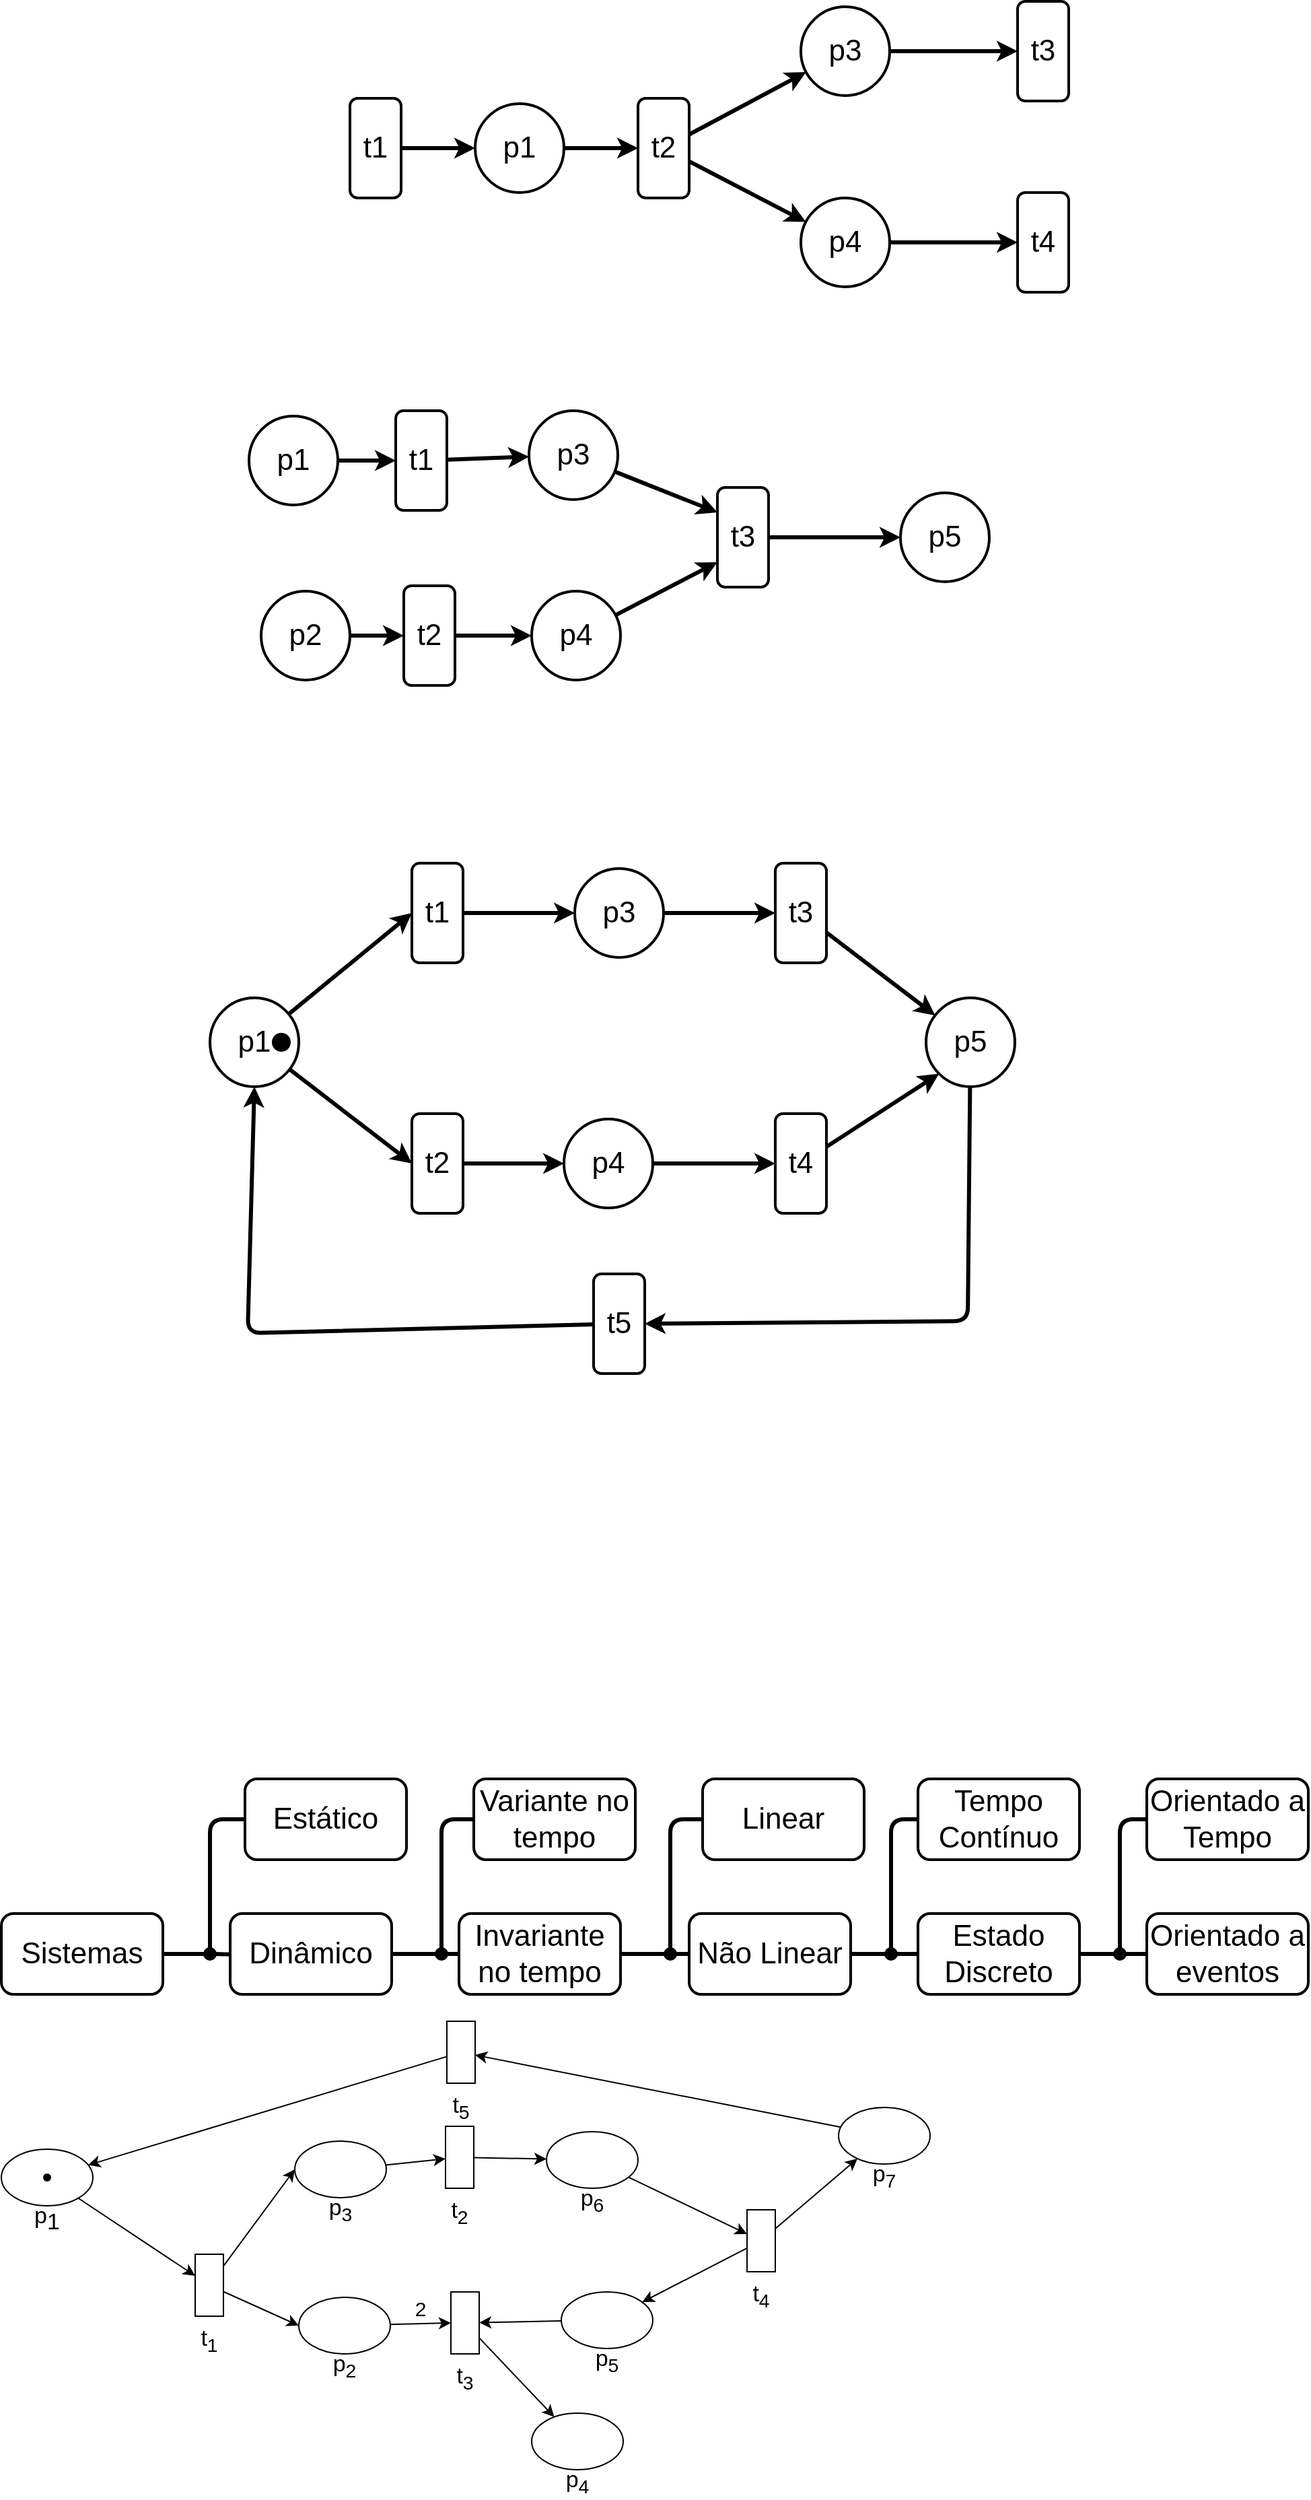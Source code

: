 <mxfile version="22.1.18" type="device" pages="2">
  <diagram name="Página-1" id="73Gl7awsLTiYfM5fw06S">
    <mxGraphModel dx="1197" dy="442" grid="0" gridSize="10" guides="1" tooltips="1" connect="1" arrows="1" fold="1" page="0" pageScale="1" pageWidth="1169" pageHeight="827" background="#ffffff" math="0" shadow="0">
      <root>
        <mxCell id="0" />
        <mxCell id="1" parent="0" />
        <mxCell id="H29PGCWUE_MyYNxUWZgb-3" style="edgeStyle=orthogonalEdgeStyle;rounded=1;orthogonalLoop=1;jettySize=auto;html=1;strokeWidth=3;" parent="1" source="H29PGCWUE_MyYNxUWZgb-1" target="H29PGCWUE_MyYNxUWZgb-2" edge="1">
          <mxGeometry relative="1" as="geometry" />
        </mxCell>
        <mxCell id="H29PGCWUE_MyYNxUWZgb-1" value="&lt;font style=&quot;font-size: 22px;&quot;&gt;p1&lt;/font&gt;" style="ellipse;whiteSpace=wrap;html=1;aspect=fixed;strokeWidth=2;rounded=1;" parent="1" vertex="1">
          <mxGeometry x="211" y="206" width="66" height="66" as="geometry" />
        </mxCell>
        <mxCell id="H29PGCWUE_MyYNxUWZgb-9" style="shape=connector;rounded=1;orthogonalLoop=1;jettySize=auto;html=1;labelBackgroundColor=default;strokeColor=default;strokeWidth=3;align=center;verticalAlign=middle;fontFamily=Helvetica;fontSize=11;fontColor=default;endArrow=classic;" parent="1" source="H29PGCWUE_MyYNxUWZgb-2" target="H29PGCWUE_MyYNxUWZgb-7" edge="1">
          <mxGeometry relative="1" as="geometry" />
        </mxCell>
        <mxCell id="H29PGCWUE_MyYNxUWZgb-10" style="edgeStyle=none;shape=connector;rounded=1;orthogonalLoop=1;jettySize=auto;html=1;labelBackgroundColor=default;strokeColor=default;strokeWidth=3;align=center;verticalAlign=middle;fontFamily=Helvetica;fontSize=11;fontColor=default;endArrow=classic;" parent="1" source="H29PGCWUE_MyYNxUWZgb-2" target="H29PGCWUE_MyYNxUWZgb-8" edge="1">
          <mxGeometry relative="1" as="geometry" />
        </mxCell>
        <mxCell id="H29PGCWUE_MyYNxUWZgb-2" value="&lt;font style=&quot;font-size: 22px;&quot;&gt;t2&lt;/font&gt;" style="rounded=1;whiteSpace=wrap;html=1;strokeWidth=2;" parent="1" vertex="1">
          <mxGeometry x="332" y="202" width="38" height="74" as="geometry" />
        </mxCell>
        <mxCell id="H29PGCWUE_MyYNxUWZgb-6" value="" style="edgeStyle=orthogonalEdgeStyle;shape=connector;rounded=1;orthogonalLoop=1;jettySize=auto;html=1;labelBackgroundColor=default;strokeColor=default;strokeWidth=3;align=center;verticalAlign=middle;fontFamily=Helvetica;fontSize=11;fontColor=default;endArrow=classic;" parent="1" source="H29PGCWUE_MyYNxUWZgb-4" target="H29PGCWUE_MyYNxUWZgb-1" edge="1">
          <mxGeometry relative="1" as="geometry" />
        </mxCell>
        <mxCell id="H29PGCWUE_MyYNxUWZgb-4" value="&lt;font style=&quot;font-size: 22px;&quot;&gt;t1&lt;/font&gt;" style="rounded=1;whiteSpace=wrap;html=1;strokeWidth=2;" parent="1" vertex="1">
          <mxGeometry x="118" y="202" width="38" height="74" as="geometry" />
        </mxCell>
        <mxCell id="H29PGCWUE_MyYNxUWZgb-13" value="" style="edgeStyle=none;shape=connector;rounded=1;orthogonalLoop=1;jettySize=auto;html=1;labelBackgroundColor=default;strokeColor=default;strokeWidth=3;align=center;verticalAlign=middle;fontFamily=Helvetica;fontSize=11;fontColor=default;endArrow=classic;" parent="1" source="H29PGCWUE_MyYNxUWZgb-7" target="H29PGCWUE_MyYNxUWZgb-11" edge="1">
          <mxGeometry relative="1" as="geometry" />
        </mxCell>
        <mxCell id="H29PGCWUE_MyYNxUWZgb-7" value="&lt;font style=&quot;font-size: 22px;&quot;&gt;p3&lt;/font&gt;" style="ellipse;whiteSpace=wrap;html=1;aspect=fixed;strokeWidth=2;rounded=1;" parent="1" vertex="1">
          <mxGeometry x="453" y="134" width="66" height="66" as="geometry" />
        </mxCell>
        <mxCell id="H29PGCWUE_MyYNxUWZgb-15" value="" style="edgeStyle=none;shape=connector;rounded=1;orthogonalLoop=1;jettySize=auto;html=1;labelBackgroundColor=default;strokeColor=default;strokeWidth=3;align=center;verticalAlign=middle;fontFamily=Helvetica;fontSize=11;fontColor=default;endArrow=classic;" parent="1" source="H29PGCWUE_MyYNxUWZgb-8" target="H29PGCWUE_MyYNxUWZgb-14" edge="1">
          <mxGeometry relative="1" as="geometry" />
        </mxCell>
        <mxCell id="H29PGCWUE_MyYNxUWZgb-8" value="&lt;font style=&quot;font-size: 22px;&quot;&gt;p4&lt;/font&gt;" style="ellipse;whiteSpace=wrap;html=1;aspect=fixed;strokeWidth=2;rounded=1;" parent="1" vertex="1">
          <mxGeometry x="453" y="276" width="66" height="66" as="geometry" />
        </mxCell>
        <mxCell id="H29PGCWUE_MyYNxUWZgb-11" value="&lt;font style=&quot;font-size: 22px;&quot;&gt;t3&lt;/font&gt;" style="rounded=1;whiteSpace=wrap;html=1;strokeWidth=2;" parent="1" vertex="1">
          <mxGeometry x="614" y="130" width="38" height="74" as="geometry" />
        </mxCell>
        <mxCell id="H29PGCWUE_MyYNxUWZgb-14" value="&lt;font style=&quot;font-size: 22px;&quot;&gt;t4&lt;/font&gt;" style="rounded=1;whiteSpace=wrap;html=1;strokeWidth=2;" parent="1" vertex="1">
          <mxGeometry x="614" y="272" width="38" height="74" as="geometry" />
        </mxCell>
        <mxCell id="H29PGCWUE_MyYNxUWZgb-26" value="" style="edgeStyle=none;shape=connector;rounded=1;orthogonalLoop=1;jettySize=auto;html=1;labelBackgroundColor=default;strokeColor=default;strokeWidth=3;align=center;verticalAlign=middle;fontFamily=Helvetica;fontSize=11;fontColor=default;endArrow=classic;" parent="1" source="H29PGCWUE_MyYNxUWZgb-17" target="H29PGCWUE_MyYNxUWZgb-18" edge="1">
          <mxGeometry relative="1" as="geometry" />
        </mxCell>
        <mxCell id="H29PGCWUE_MyYNxUWZgb-17" value="&lt;font style=&quot;font-size: 22px;&quot;&gt;p1&lt;/font&gt;" style="ellipse;whiteSpace=wrap;html=1;aspect=fixed;strokeWidth=2;rounded=1;" parent="1" vertex="1">
          <mxGeometry x="43" y="438" width="66" height="66" as="geometry" />
        </mxCell>
        <mxCell id="H29PGCWUE_MyYNxUWZgb-27" value="" style="edgeStyle=none;shape=connector;rounded=1;orthogonalLoop=1;jettySize=auto;html=1;labelBackgroundColor=default;strokeColor=default;strokeWidth=3;align=center;verticalAlign=middle;fontFamily=Helvetica;fontSize=11;fontColor=default;endArrow=classic;" parent="1" source="H29PGCWUE_MyYNxUWZgb-18" target="H29PGCWUE_MyYNxUWZgb-22" edge="1">
          <mxGeometry relative="1" as="geometry" />
        </mxCell>
        <mxCell id="H29PGCWUE_MyYNxUWZgb-18" value="&lt;font style=&quot;font-size: 22px;&quot;&gt;t1&lt;/font&gt;" style="rounded=1;whiteSpace=wrap;html=1;strokeWidth=2;" parent="1" vertex="1">
          <mxGeometry x="152" y="434" width="38" height="74" as="geometry" />
        </mxCell>
        <mxCell id="H29PGCWUE_MyYNxUWZgb-31" value="" style="edgeStyle=none;shape=connector;rounded=1;orthogonalLoop=1;jettySize=auto;html=1;labelBackgroundColor=default;strokeColor=default;strokeWidth=3;align=center;verticalAlign=middle;fontFamily=Helvetica;fontSize=11;fontColor=default;endArrow=classic;" parent="1" source="H29PGCWUE_MyYNxUWZgb-19" target="H29PGCWUE_MyYNxUWZgb-20" edge="1">
          <mxGeometry relative="1" as="geometry" />
        </mxCell>
        <mxCell id="H29PGCWUE_MyYNxUWZgb-19" value="&lt;font style=&quot;font-size: 22px;&quot;&gt;p2&lt;/font&gt;" style="ellipse;whiteSpace=wrap;html=1;aspect=fixed;strokeWidth=2;rounded=1;" parent="1" vertex="1">
          <mxGeometry x="52" y="568" width="66" height="66" as="geometry" />
        </mxCell>
        <mxCell id="H29PGCWUE_MyYNxUWZgb-32" value="" style="edgeStyle=none;shape=connector;rounded=1;orthogonalLoop=1;jettySize=auto;html=1;labelBackgroundColor=default;strokeColor=default;strokeWidth=3;align=center;verticalAlign=middle;fontFamily=Helvetica;fontSize=11;fontColor=default;endArrow=classic;" parent="1" source="H29PGCWUE_MyYNxUWZgb-20" target="H29PGCWUE_MyYNxUWZgb-23" edge="1">
          <mxGeometry relative="1" as="geometry" />
        </mxCell>
        <mxCell id="H29PGCWUE_MyYNxUWZgb-20" value="&lt;font style=&quot;font-size: 22px;&quot;&gt;t2&lt;/font&gt;" style="rounded=1;whiteSpace=wrap;html=1;strokeWidth=2;" parent="1" vertex="1">
          <mxGeometry x="158" y="564" width="38" height="74" as="geometry" />
        </mxCell>
        <mxCell id="H29PGCWUE_MyYNxUWZgb-29" style="edgeStyle=none;shape=connector;rounded=1;orthogonalLoop=1;jettySize=auto;html=1;entryX=0;entryY=0.25;entryDx=0;entryDy=0;labelBackgroundColor=default;strokeColor=default;strokeWidth=3;align=center;verticalAlign=middle;fontFamily=Helvetica;fontSize=11;fontColor=default;endArrow=classic;" parent="1" source="H29PGCWUE_MyYNxUWZgb-22" target="H29PGCWUE_MyYNxUWZgb-24" edge="1">
          <mxGeometry relative="1" as="geometry" />
        </mxCell>
        <mxCell id="H29PGCWUE_MyYNxUWZgb-22" value="&lt;font style=&quot;font-size: 22px;&quot;&gt;p3&lt;/font&gt;" style="ellipse;whiteSpace=wrap;html=1;aspect=fixed;strokeWidth=2;rounded=1;" parent="1" vertex="1">
          <mxGeometry x="251" y="434" width="66" height="66" as="geometry" />
        </mxCell>
        <mxCell id="H29PGCWUE_MyYNxUWZgb-30" style="edgeStyle=none;shape=connector;rounded=1;orthogonalLoop=1;jettySize=auto;html=1;entryX=0;entryY=0.75;entryDx=0;entryDy=0;labelBackgroundColor=default;strokeColor=default;strokeWidth=3;align=center;verticalAlign=middle;fontFamily=Helvetica;fontSize=11;fontColor=default;endArrow=classic;" parent="1" source="H29PGCWUE_MyYNxUWZgb-23" target="H29PGCWUE_MyYNxUWZgb-24" edge="1">
          <mxGeometry relative="1" as="geometry" />
        </mxCell>
        <mxCell id="H29PGCWUE_MyYNxUWZgb-23" value="&lt;font style=&quot;font-size: 22px;&quot;&gt;p4&lt;/font&gt;" style="ellipse;whiteSpace=wrap;html=1;aspect=fixed;strokeWidth=2;rounded=1;" parent="1" vertex="1">
          <mxGeometry x="253" y="568" width="66" height="66" as="geometry" />
        </mxCell>
        <mxCell id="H29PGCWUE_MyYNxUWZgb-33" style="edgeStyle=none;shape=connector;rounded=1;orthogonalLoop=1;jettySize=auto;html=1;labelBackgroundColor=default;strokeColor=default;strokeWidth=3;align=center;verticalAlign=middle;fontFamily=Helvetica;fontSize=11;fontColor=default;endArrow=classic;" parent="1" source="H29PGCWUE_MyYNxUWZgb-24" target="H29PGCWUE_MyYNxUWZgb-25" edge="1">
          <mxGeometry relative="1" as="geometry" />
        </mxCell>
        <mxCell id="H29PGCWUE_MyYNxUWZgb-24" value="&lt;font style=&quot;font-size: 22px;&quot;&gt;t3&lt;/font&gt;" style="rounded=1;whiteSpace=wrap;html=1;strokeWidth=2;" parent="1" vertex="1">
          <mxGeometry x="391" y="491" width="38" height="74" as="geometry" />
        </mxCell>
        <mxCell id="H29PGCWUE_MyYNxUWZgb-25" value="&lt;font style=&quot;font-size: 22px;&quot;&gt;p5&lt;/font&gt;" style="ellipse;whiteSpace=wrap;html=1;aspect=fixed;strokeWidth=2;rounded=1;" parent="1" vertex="1">
          <mxGeometry x="527" y="495" width="66" height="66" as="geometry" />
        </mxCell>
        <mxCell id="H29PGCWUE_MyYNxUWZgb-46" style="edgeStyle=none;shape=connector;rounded=1;orthogonalLoop=1;jettySize=auto;html=1;labelBackgroundColor=default;strokeColor=default;strokeWidth=3;align=center;verticalAlign=middle;fontFamily=Helvetica;fontSize=11;fontColor=default;endArrow=classic;entryX=0;entryY=0.5;entryDx=0;entryDy=0;" parent="1" source="H29PGCWUE_MyYNxUWZgb-34" target="H29PGCWUE_MyYNxUWZgb-35" edge="1">
          <mxGeometry relative="1" as="geometry" />
        </mxCell>
        <mxCell id="H29PGCWUE_MyYNxUWZgb-47" style="edgeStyle=none;shape=connector;rounded=1;orthogonalLoop=1;jettySize=auto;html=1;entryX=0;entryY=0.5;entryDx=0;entryDy=0;labelBackgroundColor=default;strokeColor=default;strokeWidth=3;align=center;verticalAlign=middle;fontFamily=Helvetica;fontSize=11;fontColor=default;endArrow=classic;" parent="1" source="H29PGCWUE_MyYNxUWZgb-34" target="H29PGCWUE_MyYNxUWZgb-36" edge="1">
          <mxGeometry relative="1" as="geometry" />
        </mxCell>
        <mxCell id="H29PGCWUE_MyYNxUWZgb-34" value="&lt;font style=&quot;font-size: 22px;&quot;&gt;p1&lt;/font&gt;" style="ellipse;whiteSpace=wrap;html=1;aspect=fixed;strokeWidth=2;rounded=1;" parent="1" vertex="1">
          <mxGeometry x="14" y="870" width="66" height="66" as="geometry" />
        </mxCell>
        <mxCell id="H29PGCWUE_MyYNxUWZgb-48" style="edgeStyle=none;shape=connector;rounded=1;orthogonalLoop=1;jettySize=auto;html=1;labelBackgroundColor=default;strokeColor=default;strokeWidth=3;align=center;verticalAlign=middle;fontFamily=Helvetica;fontSize=11;fontColor=default;endArrow=classic;" parent="1" source="H29PGCWUE_MyYNxUWZgb-35" target="H29PGCWUE_MyYNxUWZgb-37" edge="1">
          <mxGeometry relative="1" as="geometry" />
        </mxCell>
        <mxCell id="H29PGCWUE_MyYNxUWZgb-35" value="&lt;font style=&quot;font-size: 22px;&quot;&gt;t1&lt;/font&gt;" style="rounded=1;whiteSpace=wrap;html=1;strokeWidth=2;" parent="1" vertex="1">
          <mxGeometry x="164" y="770" width="38" height="74" as="geometry" />
        </mxCell>
        <mxCell id="H29PGCWUE_MyYNxUWZgb-49" value="" style="edgeStyle=none;shape=connector;rounded=1;orthogonalLoop=1;jettySize=auto;html=1;labelBackgroundColor=default;strokeColor=default;strokeWidth=3;align=center;verticalAlign=middle;fontFamily=Helvetica;fontSize=11;fontColor=default;endArrow=classic;" parent="1" source="H29PGCWUE_MyYNxUWZgb-36" target="H29PGCWUE_MyYNxUWZgb-38" edge="1">
          <mxGeometry relative="1" as="geometry" />
        </mxCell>
        <mxCell id="H29PGCWUE_MyYNxUWZgb-36" value="&lt;font style=&quot;font-size: 22px;&quot;&gt;t2&lt;/font&gt;" style="rounded=1;whiteSpace=wrap;html=1;strokeWidth=2;" parent="1" vertex="1">
          <mxGeometry x="164" y="956" width="38" height="74" as="geometry" />
        </mxCell>
        <mxCell id="H29PGCWUE_MyYNxUWZgb-50" value="" style="edgeStyle=none;shape=connector;rounded=1;orthogonalLoop=1;jettySize=auto;html=1;labelBackgroundColor=default;strokeColor=default;strokeWidth=3;align=center;verticalAlign=middle;fontFamily=Helvetica;fontSize=11;fontColor=default;endArrow=classic;" parent="1" source="H29PGCWUE_MyYNxUWZgb-37" target="H29PGCWUE_MyYNxUWZgb-40" edge="1">
          <mxGeometry relative="1" as="geometry" />
        </mxCell>
        <mxCell id="H29PGCWUE_MyYNxUWZgb-37" value="&lt;font style=&quot;font-size: 22px;&quot;&gt;p3&lt;/font&gt;" style="ellipse;whiteSpace=wrap;html=1;aspect=fixed;strokeWidth=2;rounded=1;" parent="1" vertex="1">
          <mxGeometry x="285" y="774" width="66" height="66" as="geometry" />
        </mxCell>
        <mxCell id="H29PGCWUE_MyYNxUWZgb-53" value="" style="edgeStyle=none;shape=connector;rounded=1;orthogonalLoop=1;jettySize=auto;html=1;labelBackgroundColor=default;strokeColor=default;strokeWidth=3;align=center;verticalAlign=middle;fontFamily=Helvetica;fontSize=11;fontColor=default;endArrow=classic;" parent="1" source="H29PGCWUE_MyYNxUWZgb-38" target="H29PGCWUE_MyYNxUWZgb-41" edge="1">
          <mxGeometry relative="1" as="geometry" />
        </mxCell>
        <mxCell id="H29PGCWUE_MyYNxUWZgb-38" value="&lt;font style=&quot;font-size: 22px;&quot;&gt;p4&lt;/font&gt;" style="ellipse;whiteSpace=wrap;html=1;aspect=fixed;strokeWidth=2;rounded=1;" parent="1" vertex="1">
          <mxGeometry x="277" y="960" width="66" height="66" as="geometry" />
        </mxCell>
        <mxCell id="H29PGCWUE_MyYNxUWZgb-51" style="edgeStyle=none;shape=connector;rounded=1;orthogonalLoop=1;jettySize=auto;html=1;labelBackgroundColor=default;strokeColor=default;strokeWidth=3;align=center;verticalAlign=middle;fontFamily=Helvetica;fontSize=11;fontColor=default;endArrow=classic;" parent="1" source="H29PGCWUE_MyYNxUWZgb-40" target="H29PGCWUE_MyYNxUWZgb-43" edge="1">
          <mxGeometry relative="1" as="geometry" />
        </mxCell>
        <mxCell id="H29PGCWUE_MyYNxUWZgb-40" value="&lt;font style=&quot;font-size: 22px;&quot;&gt;t3&lt;/font&gt;" style="rounded=1;whiteSpace=wrap;html=1;strokeWidth=2;" parent="1" vertex="1">
          <mxGeometry x="434" y="770" width="38" height="74" as="geometry" />
        </mxCell>
        <mxCell id="H29PGCWUE_MyYNxUWZgb-52" style="edgeStyle=none;shape=connector;rounded=1;orthogonalLoop=1;jettySize=auto;html=1;entryX=0;entryY=1;entryDx=0;entryDy=0;labelBackgroundColor=default;strokeColor=default;strokeWidth=3;align=center;verticalAlign=middle;fontFamily=Helvetica;fontSize=11;fontColor=default;endArrow=classic;" parent="1" source="H29PGCWUE_MyYNxUWZgb-41" target="H29PGCWUE_MyYNxUWZgb-43" edge="1">
          <mxGeometry relative="1" as="geometry" />
        </mxCell>
        <mxCell id="H29PGCWUE_MyYNxUWZgb-41" value="&lt;font style=&quot;font-size: 22px;&quot;&gt;t4&lt;/font&gt;" style="rounded=1;whiteSpace=wrap;html=1;strokeWidth=2;" parent="1" vertex="1">
          <mxGeometry x="434" y="956" width="38" height="74" as="geometry" />
        </mxCell>
        <mxCell id="H29PGCWUE_MyYNxUWZgb-54" style="edgeStyle=none;shape=connector;rounded=1;orthogonalLoop=1;jettySize=auto;html=1;entryX=1;entryY=0.5;entryDx=0;entryDy=0;labelBackgroundColor=default;strokeColor=default;strokeWidth=3;align=center;verticalAlign=middle;fontFamily=Helvetica;fontSize=11;fontColor=default;endArrow=classic;" parent="1" source="H29PGCWUE_MyYNxUWZgb-43" target="H29PGCWUE_MyYNxUWZgb-44" edge="1">
          <mxGeometry relative="1" as="geometry">
            <Array as="points">
              <mxPoint x="577" y="1110" />
            </Array>
          </mxGeometry>
        </mxCell>
        <mxCell id="H29PGCWUE_MyYNxUWZgb-43" value="&lt;font style=&quot;font-size: 22px;&quot;&gt;p5&lt;/font&gt;" style="ellipse;whiteSpace=wrap;html=1;aspect=fixed;strokeWidth=2;rounded=1;" parent="1" vertex="1">
          <mxGeometry x="546" y="870" width="66" height="66" as="geometry" />
        </mxCell>
        <mxCell id="H29PGCWUE_MyYNxUWZgb-55" style="edgeStyle=none;shape=connector;rounded=1;orthogonalLoop=1;jettySize=auto;html=1;entryX=0.5;entryY=1;entryDx=0;entryDy=0;labelBackgroundColor=default;strokeColor=default;strokeWidth=3;align=center;verticalAlign=middle;fontFamily=Helvetica;fontSize=11;fontColor=default;endArrow=classic;" parent="1" source="H29PGCWUE_MyYNxUWZgb-44" target="H29PGCWUE_MyYNxUWZgb-34" edge="1">
          <mxGeometry relative="1" as="geometry">
            <Array as="points">
              <mxPoint x="42" y="1119" />
            </Array>
          </mxGeometry>
        </mxCell>
        <mxCell id="H29PGCWUE_MyYNxUWZgb-44" value="&lt;font style=&quot;font-size: 22px;&quot;&gt;t5&lt;/font&gt;" style="rounded=1;whiteSpace=wrap;html=1;strokeWidth=2;" parent="1" vertex="1">
          <mxGeometry x="299" y="1075" width="38" height="74" as="geometry" />
        </mxCell>
        <mxCell id="H29PGCWUE_MyYNxUWZgb-56" value="" style="shape=waypoint;size=6;pointerEvents=1;points=[];fillColor=none;resizable=0;rotatable=0;perimeter=centerPerimeter;snapToPoint=1;fontFamily=Helvetica;fontSize=11;fontColor=default;strokeWidth=5;rounded=1;" parent="1" vertex="1">
          <mxGeometry x="57" y="893" width="20" height="20" as="geometry" />
        </mxCell>
        <mxCell id="7hNcSBo7naeVfwJ_kZuB-24" style="edgeStyle=orthogonalEdgeStyle;shape=connector;rounded=1;orthogonalLoop=1;jettySize=auto;html=1;labelBackgroundColor=default;strokeColor=default;strokeWidth=3;align=center;verticalAlign=middle;fontFamily=Helvetica;fontSize=12;fontColor=default;endArrow=none;endFill=0;" parent="1" target="7hNcSBo7naeVfwJ_kZuB-4" edge="1">
          <mxGeometry relative="1" as="geometry">
            <mxPoint x="16" y="1580" as="sourcePoint" />
          </mxGeometry>
        </mxCell>
        <mxCell id="7hNcSBo7naeVfwJ_kZuB-1" value="&lt;font style=&quot;font-size: 22px;&quot;&gt;Sistemas&lt;/font&gt;" style="rounded=1;whiteSpace=wrap;html=1;strokeWidth=2;" parent="1" vertex="1">
          <mxGeometry x="-141" y="1550" width="120" height="60" as="geometry" />
        </mxCell>
        <mxCell id="7hNcSBo7naeVfwJ_kZuB-25" value="" style="edgeStyle=orthogonalEdgeStyle;shape=connector;rounded=1;orthogonalLoop=1;jettySize=auto;html=1;labelBackgroundColor=default;strokeColor=default;strokeWidth=3;align=center;verticalAlign=middle;fontFamily=Helvetica;fontSize=12;fontColor=default;endArrow=none;endFill=0;" parent="1" source="7hNcSBo7naeVfwJ_kZuB-38" target="7hNcSBo7naeVfwJ_kZuB-15" edge="1">
          <mxGeometry relative="1" as="geometry" />
        </mxCell>
        <mxCell id="7hNcSBo7naeVfwJ_kZuB-4" value="&lt;span style=&quot;font-size: 22px;&quot;&gt;Dinâmico&lt;/span&gt;" style="rounded=1;whiteSpace=wrap;html=1;strokeWidth=2;" parent="1" vertex="1">
          <mxGeometry x="29" y="1550" width="120" height="60" as="geometry" />
        </mxCell>
        <mxCell id="7hNcSBo7naeVfwJ_kZuB-5" value="&lt;span style=&quot;font-size: 22px;&quot;&gt;Estático&lt;/span&gt;" style="rounded=1;whiteSpace=wrap;html=1;strokeWidth=2;" parent="1" vertex="1">
          <mxGeometry x="40" y="1450" width="120" height="60" as="geometry" />
        </mxCell>
        <mxCell id="7hNcSBo7naeVfwJ_kZuB-26" value="" style="edgeStyle=orthogonalEdgeStyle;shape=connector;rounded=1;orthogonalLoop=1;jettySize=auto;html=1;labelBackgroundColor=default;strokeColor=default;strokeWidth=3;align=center;verticalAlign=middle;fontFamily=Helvetica;fontSize=12;fontColor=default;endArrow=none;endFill=0;" parent="1" source="7hNcSBo7naeVfwJ_kZuB-40" target="7hNcSBo7naeVfwJ_kZuB-16" edge="1">
          <mxGeometry relative="1" as="geometry" />
        </mxCell>
        <mxCell id="7hNcSBo7naeVfwJ_kZuB-15" value="&lt;span style=&quot;font-size: 22px;&quot;&gt;Invariante no tempo&lt;/span&gt;" style="rounded=1;whiteSpace=wrap;html=1;strokeWidth=2;" parent="1" vertex="1">
          <mxGeometry x="199" y="1550" width="120" height="60" as="geometry" />
        </mxCell>
        <mxCell id="7hNcSBo7naeVfwJ_kZuB-27" value="" style="edgeStyle=orthogonalEdgeStyle;shape=connector;rounded=1;orthogonalLoop=1;jettySize=auto;html=1;labelBackgroundColor=default;strokeColor=default;strokeWidth=3;align=center;verticalAlign=middle;fontFamily=Helvetica;fontSize=12;fontColor=default;endArrow=none;endFill=0;" parent="1" source="7hNcSBo7naeVfwJ_kZuB-42" target="7hNcSBo7naeVfwJ_kZuB-17" edge="1">
          <mxGeometry relative="1" as="geometry" />
        </mxCell>
        <mxCell id="7hNcSBo7naeVfwJ_kZuB-16" value="&lt;span style=&quot;font-size: 22px;&quot;&gt;Não Linear&lt;/span&gt;" style="rounded=1;whiteSpace=wrap;html=1;strokeWidth=2;" parent="1" vertex="1">
          <mxGeometry x="370" y="1550" width="120" height="60" as="geometry" />
        </mxCell>
        <mxCell id="7hNcSBo7naeVfwJ_kZuB-28" value="" style="edgeStyle=orthogonalEdgeStyle;shape=connector;rounded=1;orthogonalLoop=1;jettySize=auto;html=1;labelBackgroundColor=default;strokeColor=default;strokeWidth=3;align=center;verticalAlign=middle;fontFamily=Helvetica;fontSize=12;fontColor=default;endArrow=none;endFill=0;" parent="1" source="7hNcSBo7naeVfwJ_kZuB-44" target="7hNcSBo7naeVfwJ_kZuB-21" edge="1">
          <mxGeometry relative="1" as="geometry" />
        </mxCell>
        <mxCell id="7hNcSBo7naeVfwJ_kZuB-17" value="&lt;span style=&quot;font-size: 22px;&quot;&gt;Estado Discreto&lt;/span&gt;" style="rounded=1;whiteSpace=wrap;html=1;strokeWidth=2;" parent="1" vertex="1">
          <mxGeometry x="540" y="1550" width="120" height="60" as="geometry" />
        </mxCell>
        <mxCell id="7hNcSBo7naeVfwJ_kZuB-18" value="&lt;span style=&quot;font-size: 22px;&quot;&gt;Variante no tempo&lt;/span&gt;" style="rounded=1;whiteSpace=wrap;html=1;strokeWidth=2;" parent="1" vertex="1">
          <mxGeometry x="210" y="1450" width="120" height="60" as="geometry" />
        </mxCell>
        <mxCell id="7hNcSBo7naeVfwJ_kZuB-19" value="&lt;span style=&quot;font-size: 22px;&quot;&gt;Linear&lt;/span&gt;" style="rounded=1;whiteSpace=wrap;html=1;strokeWidth=2;" parent="1" vertex="1">
          <mxGeometry x="380" y="1450" width="120" height="60" as="geometry" />
        </mxCell>
        <mxCell id="7hNcSBo7naeVfwJ_kZuB-20" value="&lt;span style=&quot;font-size: 22px;&quot;&gt;Tempo Contínuo&lt;/span&gt;" style="rounded=1;whiteSpace=wrap;html=1;strokeWidth=2;" parent="1" vertex="1">
          <mxGeometry x="540" y="1450" width="120" height="60" as="geometry" />
        </mxCell>
        <mxCell id="7hNcSBo7naeVfwJ_kZuB-21" value="&lt;span style=&quot;font-size: 22px;&quot;&gt;Orientado a eventos&lt;/span&gt;" style="rounded=1;whiteSpace=wrap;html=1;strokeWidth=2;" parent="1" vertex="1">
          <mxGeometry x="710" y="1550" width="120" height="60" as="geometry" />
        </mxCell>
        <mxCell id="7hNcSBo7naeVfwJ_kZuB-23" value="&lt;span style=&quot;font-size: 22px;&quot;&gt;Orientado a Tempo&lt;/span&gt;" style="rounded=1;whiteSpace=wrap;html=1;strokeWidth=2;" parent="1" vertex="1">
          <mxGeometry x="710" y="1450" width="120" height="60" as="geometry" />
        </mxCell>
        <mxCell id="7hNcSBo7naeVfwJ_kZuB-31" value="" style="edgeStyle=orthogonalEdgeStyle;shape=connector;rounded=1;orthogonalLoop=1;jettySize=auto;html=1;labelBackgroundColor=default;strokeColor=default;strokeWidth=3;align=center;verticalAlign=middle;fontFamily=Helvetica;fontSize=12;fontColor=default;endArrow=none;endFill=0;" parent="1" source="7hNcSBo7naeVfwJ_kZuB-34" edge="1">
          <mxGeometry relative="1" as="geometry">
            <mxPoint y="1580" as="sourcePoint" />
            <mxPoint x="16" y="1580" as="targetPoint" />
          </mxGeometry>
        </mxCell>
        <mxCell id="7hNcSBo7naeVfwJ_kZuB-36" value="" style="edgeStyle=orthogonalEdgeStyle;shape=connector;rounded=1;orthogonalLoop=1;jettySize=auto;html=1;labelBackgroundColor=default;strokeColor=default;strokeWidth=3;align=center;verticalAlign=middle;fontFamily=Helvetica;fontSize=12;fontColor=default;endArrow=none;endFill=0;" parent="1" source="7hNcSBo7naeVfwJ_kZuB-1" target="7hNcSBo7naeVfwJ_kZuB-34" edge="1">
          <mxGeometry relative="1" as="geometry">
            <mxPoint x="-21" y="1580" as="sourcePoint" />
            <mxPoint x="16" y="1580" as="targetPoint" />
          </mxGeometry>
        </mxCell>
        <mxCell id="7hNcSBo7naeVfwJ_kZuB-34" value="" style="shape=waypoint;size=6;pointerEvents=1;points=[];fillColor=none;resizable=0;rotatable=0;perimeter=centerPerimeter;snapToPoint=1;rounded=1;strokeColor=default;align=center;verticalAlign=middle;fontFamily=Helvetica;fontSize=19;fontColor=default;html=1;strokeWidth=3;" parent="1" vertex="1">
          <mxGeometry x="4" y="1570" width="20" height="20" as="geometry" />
        </mxCell>
        <mxCell id="7hNcSBo7naeVfwJ_kZuB-37" style="edgeStyle=orthogonalEdgeStyle;shape=connector;rounded=1;orthogonalLoop=1;jettySize=auto;html=1;entryX=0.636;entryY=0.293;entryDx=0;entryDy=0;entryPerimeter=0;labelBackgroundColor=default;strokeColor=default;strokeWidth=3;align=center;verticalAlign=middle;fontFamily=Helvetica;fontSize=12;fontColor=default;endArrow=none;endFill=0;" parent="1" source="7hNcSBo7naeVfwJ_kZuB-5" target="7hNcSBo7naeVfwJ_kZuB-34" edge="1">
          <mxGeometry relative="1" as="geometry" />
        </mxCell>
        <mxCell id="7hNcSBo7naeVfwJ_kZuB-39" value="" style="edgeStyle=orthogonalEdgeStyle;shape=connector;rounded=1;orthogonalLoop=1;jettySize=auto;html=1;labelBackgroundColor=default;strokeColor=default;strokeWidth=3;align=center;verticalAlign=middle;fontFamily=Helvetica;fontSize=12;fontColor=default;endArrow=none;endFill=0;" parent="1" source="7hNcSBo7naeVfwJ_kZuB-4" target="7hNcSBo7naeVfwJ_kZuB-38" edge="1">
          <mxGeometry relative="1" as="geometry">
            <mxPoint x="149" y="1580" as="sourcePoint" />
            <mxPoint x="199" y="1580" as="targetPoint" />
          </mxGeometry>
        </mxCell>
        <mxCell id="7hNcSBo7naeVfwJ_kZuB-38" value="" style="shape=waypoint;size=6;pointerEvents=1;points=[];fillColor=none;resizable=0;rotatable=0;perimeter=centerPerimeter;snapToPoint=1;rounded=1;strokeColor=default;align=center;verticalAlign=middle;fontFamily=Helvetica;fontSize=12;fontColor=default;html=1;strokeWidth=3;" parent="1" vertex="1">
          <mxGeometry x="176" y="1570" width="20" height="20" as="geometry" />
        </mxCell>
        <mxCell id="7hNcSBo7naeVfwJ_kZuB-41" value="" style="edgeStyle=orthogonalEdgeStyle;shape=connector;rounded=1;orthogonalLoop=1;jettySize=auto;html=1;labelBackgroundColor=default;strokeColor=default;strokeWidth=3;align=center;verticalAlign=middle;fontFamily=Helvetica;fontSize=12;fontColor=default;endArrow=none;endFill=0;" parent="1" source="7hNcSBo7naeVfwJ_kZuB-15" target="7hNcSBo7naeVfwJ_kZuB-40" edge="1">
          <mxGeometry relative="1" as="geometry">
            <mxPoint x="319" y="1580" as="sourcePoint" />
            <mxPoint x="370" y="1580" as="targetPoint" />
          </mxGeometry>
        </mxCell>
        <mxCell id="7hNcSBo7naeVfwJ_kZuB-40" value="" style="shape=waypoint;size=6;pointerEvents=1;points=[];fillColor=none;resizable=0;rotatable=0;perimeter=centerPerimeter;snapToPoint=1;rounded=1;strokeColor=default;align=center;verticalAlign=middle;fontFamily=Helvetica;fontSize=12;fontColor=default;html=1;strokeWidth=3;" parent="1" vertex="1">
          <mxGeometry x="346" y="1570" width="20" height="20" as="geometry" />
        </mxCell>
        <mxCell id="7hNcSBo7naeVfwJ_kZuB-43" value="" style="edgeStyle=orthogonalEdgeStyle;shape=connector;rounded=1;orthogonalLoop=1;jettySize=auto;html=1;labelBackgroundColor=default;strokeColor=default;strokeWidth=3;align=center;verticalAlign=middle;fontFamily=Helvetica;fontSize=12;fontColor=default;endArrow=none;endFill=0;" parent="1" source="7hNcSBo7naeVfwJ_kZuB-16" target="7hNcSBo7naeVfwJ_kZuB-42" edge="1">
          <mxGeometry relative="1" as="geometry">
            <mxPoint x="490" y="1580" as="sourcePoint" />
            <mxPoint x="540" y="1580" as="targetPoint" />
          </mxGeometry>
        </mxCell>
        <mxCell id="7hNcSBo7naeVfwJ_kZuB-42" value="" style="shape=waypoint;size=6;pointerEvents=1;points=[];fillColor=none;resizable=0;rotatable=0;perimeter=centerPerimeter;snapToPoint=1;rounded=1;strokeColor=default;align=center;verticalAlign=middle;fontFamily=Helvetica;fontSize=12;fontColor=default;html=1;strokeWidth=3;" parent="1" vertex="1">
          <mxGeometry x="510" y="1570" width="20" height="20" as="geometry" />
        </mxCell>
        <mxCell id="7hNcSBo7naeVfwJ_kZuB-45" value="" style="edgeStyle=orthogonalEdgeStyle;shape=connector;rounded=1;orthogonalLoop=1;jettySize=auto;html=1;labelBackgroundColor=default;strokeColor=default;strokeWidth=3;align=center;verticalAlign=middle;fontFamily=Helvetica;fontSize=12;fontColor=default;endArrow=none;endFill=0;" parent="1" source="7hNcSBo7naeVfwJ_kZuB-17" target="7hNcSBo7naeVfwJ_kZuB-44" edge="1">
          <mxGeometry relative="1" as="geometry">
            <mxPoint x="660" y="1580" as="sourcePoint" />
            <mxPoint x="710" y="1580" as="targetPoint" />
          </mxGeometry>
        </mxCell>
        <mxCell id="7hNcSBo7naeVfwJ_kZuB-44" value="" style="shape=waypoint;size=6;pointerEvents=1;points=[];fillColor=none;resizable=0;rotatable=0;perimeter=centerPerimeter;snapToPoint=1;rounded=1;strokeColor=default;align=center;verticalAlign=middle;fontFamily=Helvetica;fontSize=12;fontColor=default;html=1;strokeWidth=3;" parent="1" vertex="1">
          <mxGeometry x="680" y="1570" width="20" height="20" as="geometry" />
        </mxCell>
        <mxCell id="7hNcSBo7naeVfwJ_kZuB-46" style="edgeStyle=orthogonalEdgeStyle;shape=connector;rounded=1;orthogonalLoop=1;jettySize=auto;html=1;entryX=0.484;entryY=0.391;entryDx=0;entryDy=0;entryPerimeter=0;labelBackgroundColor=default;strokeColor=default;strokeWidth=3;align=center;verticalAlign=middle;fontFamily=Helvetica;fontSize=12;fontColor=default;endArrow=none;endFill=0;" parent="1" source="7hNcSBo7naeVfwJ_kZuB-18" target="7hNcSBo7naeVfwJ_kZuB-38" edge="1">
          <mxGeometry relative="1" as="geometry" />
        </mxCell>
        <mxCell id="7hNcSBo7naeVfwJ_kZuB-47" style="edgeStyle=orthogonalEdgeStyle;shape=connector;rounded=1;orthogonalLoop=1;jettySize=auto;html=1;entryX=0.464;entryY=1.077;entryDx=0;entryDy=0;entryPerimeter=0;labelBackgroundColor=default;strokeColor=default;strokeWidth=3;align=center;verticalAlign=middle;fontFamily=Helvetica;fontSize=12;fontColor=default;endArrow=none;endFill=0;" parent="1" source="7hNcSBo7naeVfwJ_kZuB-19" target="7hNcSBo7naeVfwJ_kZuB-40" edge="1">
          <mxGeometry relative="1" as="geometry" />
        </mxCell>
        <mxCell id="7hNcSBo7naeVfwJ_kZuB-48" style="edgeStyle=orthogonalEdgeStyle;shape=connector;rounded=1;orthogonalLoop=1;jettySize=auto;html=1;entryX=0.467;entryY=0.277;entryDx=0;entryDy=0;entryPerimeter=0;labelBackgroundColor=default;strokeColor=default;strokeWidth=3;align=center;verticalAlign=middle;fontFamily=Helvetica;fontSize=12;fontColor=default;endArrow=none;endFill=0;" parent="1" source="7hNcSBo7naeVfwJ_kZuB-20" target="7hNcSBo7naeVfwJ_kZuB-42" edge="1">
          <mxGeometry relative="1" as="geometry" />
        </mxCell>
        <mxCell id="7hNcSBo7naeVfwJ_kZuB-49" style="edgeStyle=orthogonalEdgeStyle;shape=connector;rounded=1;orthogonalLoop=1;jettySize=auto;html=1;entryX=0.472;entryY=1.083;entryDx=0;entryDy=0;entryPerimeter=0;labelBackgroundColor=default;strokeColor=default;strokeWidth=3;align=center;verticalAlign=middle;fontFamily=Helvetica;fontSize=12;fontColor=default;endArrow=none;endFill=0;" parent="1" source="7hNcSBo7naeVfwJ_kZuB-23" target="7hNcSBo7naeVfwJ_kZuB-44" edge="1">
          <mxGeometry relative="1" as="geometry" />
        </mxCell>
        <mxCell id="eQceX1pMj_VDF9O-ihNc-5" value="" style="rounded=0;orthogonalLoop=1;jettySize=auto;html=1;" edge="1" parent="1" source="eQceX1pMj_VDF9O-ihNc-2" target="eQceX1pMj_VDF9O-ihNc-3">
          <mxGeometry relative="1" as="geometry" />
        </mxCell>
        <mxCell id="eQceX1pMj_VDF9O-ihNc-2" value="&lt;br style=&quot;font-size: 17px;&quot;&gt;&lt;br style=&quot;font-size: 17px;&quot;&gt;&lt;br style=&quot;font-size: 17px;&quot;&gt;p&lt;sub style=&quot;font-size: 17px;&quot;&gt;1&lt;/sub&gt;" style="ellipse;whiteSpace=wrap;html=1;fontSize=17;" vertex="1" parent="1">
          <mxGeometry x="-141" y="1725" width="68" height="42" as="geometry" />
        </mxCell>
        <mxCell id="eQceX1pMj_VDF9O-ihNc-15" style="edgeStyle=none;shape=connector;rounded=0;orthogonalLoop=1;jettySize=auto;html=1;entryX=0;entryY=0.5;entryDx=0;entryDy=0;labelBackgroundColor=default;strokeColor=default;align=center;verticalAlign=middle;fontFamily=Helvetica;fontSize=11;fontColor=default;endArrow=classic;" edge="1" parent="1" source="eQceX1pMj_VDF9O-ihNc-3" target="eQceX1pMj_VDF9O-ihNc-13">
          <mxGeometry relative="1" as="geometry" />
        </mxCell>
        <mxCell id="eQceX1pMj_VDF9O-ihNc-16" style="edgeStyle=none;shape=connector;rounded=0;orthogonalLoop=1;jettySize=auto;html=1;entryX=0;entryY=0.5;entryDx=0;entryDy=0;labelBackgroundColor=default;strokeColor=default;align=center;verticalAlign=middle;fontFamily=Helvetica;fontSize=11;fontColor=default;endArrow=classic;" edge="1" parent="1" source="eQceX1pMj_VDF9O-ihNc-3" target="eQceX1pMj_VDF9O-ihNc-11">
          <mxGeometry relative="1" as="geometry" />
        </mxCell>
        <mxCell id="eQceX1pMj_VDF9O-ihNc-3" value="&lt;font style=&quot;font-size: 17px;&quot;&gt;&lt;br&gt;&lt;br&gt;&lt;br&gt;&lt;br&gt;t&lt;sub&gt;1&lt;/sub&gt;&lt;/font&gt;" style="rounded=0;whiteSpace=wrap;html=1;" vertex="1" parent="1">
          <mxGeometry x="3" y="1803" width="21" height="46" as="geometry" />
        </mxCell>
        <mxCell id="eQceX1pMj_VDF9O-ihNc-4" value="" style="shape=waypoint;sketch=0;size=6;pointerEvents=1;points=[];fillColor=none;resizable=0;rotatable=0;perimeter=centerPerimeter;snapToPoint=1;" vertex="1" parent="1">
          <mxGeometry x="-117" y="1736" width="20" height="20" as="geometry" />
        </mxCell>
        <mxCell id="eQceX1pMj_VDF9O-ihNc-18" value="&lt;font style=&quot;font-size: 15px;&quot;&gt;2&lt;/font&gt;" style="edgeStyle=none;shape=connector;rounded=0;orthogonalLoop=1;jettySize=auto;html=1;entryX=0;entryY=0.5;entryDx=0;entryDy=0;labelBackgroundColor=default;strokeColor=default;align=center;verticalAlign=bottom;fontFamily=Helvetica;fontSize=11;fontColor=default;endArrow=classic;" edge="1" parent="1" source="eQceX1pMj_VDF9O-ihNc-11" target="eQceX1pMj_VDF9O-ihNc-17">
          <mxGeometry relative="1" as="geometry" />
        </mxCell>
        <mxCell id="eQceX1pMj_VDF9O-ihNc-11" value="&lt;font style=&quot;font-size: 17px;&quot;&gt;&lt;br&gt;&lt;br&gt;&lt;br&gt;p&lt;sub style=&quot;&quot;&gt;2&lt;/sub&gt;&lt;/font&gt;" style="ellipse;whiteSpace=wrap;html=1;" vertex="1" parent="1">
          <mxGeometry x="80" y="1835" width="68" height="42" as="geometry" />
        </mxCell>
        <mxCell id="eQceX1pMj_VDF9O-ihNc-22" style="edgeStyle=none;shape=connector;rounded=0;orthogonalLoop=1;jettySize=auto;html=1;labelBackgroundColor=default;strokeColor=default;align=center;verticalAlign=middle;fontFamily=Helvetica;fontSize=11;fontColor=default;endArrow=classic;" edge="1" parent="1" source="eQceX1pMj_VDF9O-ihNc-13" target="eQceX1pMj_VDF9O-ihNc-21">
          <mxGeometry relative="1" as="geometry" />
        </mxCell>
        <mxCell id="eQceX1pMj_VDF9O-ihNc-13" value="&lt;font style=&quot;font-size: 17px;&quot;&gt;&lt;br&gt;&lt;br&gt;&lt;br&gt;p&lt;sub&gt;3&lt;/sub&gt;&lt;/font&gt;" style="ellipse;whiteSpace=wrap;html=1;" vertex="1" parent="1">
          <mxGeometry x="77" y="1719" width="68" height="42" as="geometry" />
        </mxCell>
        <mxCell id="eQceX1pMj_VDF9O-ihNc-38" style="edgeStyle=none;shape=connector;rounded=0;orthogonalLoop=1;jettySize=auto;html=1;labelBackgroundColor=default;strokeColor=default;align=center;verticalAlign=bottom;fontFamily=Helvetica;fontSize=11;fontColor=default;endArrow=classic;" edge="1" parent="1" source="eQceX1pMj_VDF9O-ihNc-17" target="eQceX1pMj_VDF9O-ihNc-37">
          <mxGeometry relative="1" as="geometry" />
        </mxCell>
        <mxCell id="eQceX1pMj_VDF9O-ihNc-17" value="&lt;font style=&quot;font-size: 17px;&quot;&gt;&lt;br&gt;&lt;br&gt;&lt;br&gt;&lt;br&gt;t&lt;sub&gt;3&lt;/sub&gt;&lt;/font&gt;" style="rounded=0;whiteSpace=wrap;html=1;" vertex="1" parent="1">
          <mxGeometry x="193" y="1831" width="21" height="46" as="geometry" />
        </mxCell>
        <mxCell id="eQceX1pMj_VDF9O-ihNc-20" style="edgeStyle=none;shape=connector;rounded=0;orthogonalLoop=1;jettySize=auto;html=1;labelBackgroundColor=default;strokeColor=default;align=center;verticalAlign=middle;fontFamily=Helvetica;fontSize=11;fontColor=default;endArrow=classic;" edge="1" parent="1" source="eQceX1pMj_VDF9O-ihNc-19" target="eQceX1pMj_VDF9O-ihNc-17">
          <mxGeometry relative="1" as="geometry" />
        </mxCell>
        <mxCell id="eQceX1pMj_VDF9O-ihNc-19" value="&lt;font style=&quot;font-size: 17px;&quot;&gt;&lt;br&gt;&lt;br&gt;&lt;br&gt;p&lt;sub style=&quot;&quot;&gt;5&lt;/sub&gt;&lt;/font&gt;" style="ellipse;whiteSpace=wrap;html=1;" vertex="1" parent="1">
          <mxGeometry x="275" y="1831" width="68" height="42" as="geometry" />
        </mxCell>
        <mxCell id="eQceX1pMj_VDF9O-ihNc-24" value="" style="edgeStyle=none;shape=connector;rounded=0;orthogonalLoop=1;jettySize=auto;html=1;labelBackgroundColor=default;strokeColor=default;align=center;verticalAlign=bottom;fontFamily=Helvetica;fontSize=11;fontColor=default;endArrow=classic;" edge="1" parent="1" source="eQceX1pMj_VDF9O-ihNc-21" target="eQceX1pMj_VDF9O-ihNc-23">
          <mxGeometry relative="1" as="geometry" />
        </mxCell>
        <mxCell id="eQceX1pMj_VDF9O-ihNc-21" value="&lt;font style=&quot;font-size: 17px;&quot;&gt;&lt;br&gt;&lt;br&gt;&lt;br&gt;&lt;br&gt;t&lt;sub style=&quot;&quot;&gt;2&lt;/sub&gt;&lt;/font&gt;" style="rounded=0;whiteSpace=wrap;html=1;" vertex="1" parent="1">
          <mxGeometry x="189" y="1708" width="21" height="46" as="geometry" />
        </mxCell>
        <mxCell id="eQceX1pMj_VDF9O-ihNc-34" style="edgeStyle=none;shape=connector;rounded=0;orthogonalLoop=1;jettySize=auto;html=1;labelBackgroundColor=default;strokeColor=default;align=center;verticalAlign=bottom;fontFamily=Helvetica;fontSize=11;fontColor=default;endArrow=classic;" edge="1" parent="1" source="eQceX1pMj_VDF9O-ihNc-23" target="eQceX1pMj_VDF9O-ihNc-26">
          <mxGeometry relative="1" as="geometry" />
        </mxCell>
        <mxCell id="eQceX1pMj_VDF9O-ihNc-23" value="&lt;font style=&quot;font-size: 17px;&quot;&gt;&lt;br&gt;&lt;br&gt;&lt;br&gt;p&lt;sub&gt;6&lt;/sub&gt;&lt;/font&gt;" style="ellipse;whiteSpace=wrap;html=1;" vertex="1" parent="1">
          <mxGeometry x="264" y="1712" width="68" height="42" as="geometry" />
        </mxCell>
        <mxCell id="eQceX1pMj_VDF9O-ihNc-28" style="edgeStyle=none;shape=connector;rounded=0;orthogonalLoop=1;jettySize=auto;html=1;labelBackgroundColor=default;strokeColor=default;align=center;verticalAlign=bottom;fontFamily=Helvetica;fontSize=11;fontColor=default;endArrow=classic;" edge="1" parent="1" source="eQceX1pMj_VDF9O-ihNc-26" target="eQceX1pMj_VDF9O-ihNc-19">
          <mxGeometry relative="1" as="geometry" />
        </mxCell>
        <mxCell id="eQceX1pMj_VDF9O-ihNc-35" style="edgeStyle=none;shape=connector;rounded=0;orthogonalLoop=1;jettySize=auto;html=1;labelBackgroundColor=default;strokeColor=default;align=center;verticalAlign=bottom;fontFamily=Helvetica;fontSize=11;fontColor=default;endArrow=classic;" edge="1" parent="1" source="eQceX1pMj_VDF9O-ihNc-26" target="eQceX1pMj_VDF9O-ihNc-29">
          <mxGeometry relative="1" as="geometry" />
        </mxCell>
        <mxCell id="eQceX1pMj_VDF9O-ihNc-26" value="&lt;font style=&quot;font-size: 17px;&quot;&gt;&lt;br&gt;&lt;br&gt;&lt;br&gt;&lt;br&gt;t&lt;sub&gt;4&lt;/sub&gt;&lt;/font&gt;" style="rounded=0;whiteSpace=wrap;html=1;" vertex="1" parent="1">
          <mxGeometry x="413" y="1770" width="21" height="46" as="geometry" />
        </mxCell>
        <mxCell id="eQceX1pMj_VDF9O-ihNc-32" style="edgeStyle=none;shape=connector;rounded=0;orthogonalLoop=1;jettySize=auto;html=1;labelBackgroundColor=default;strokeColor=default;align=center;verticalAlign=bottom;fontFamily=Helvetica;fontSize=11;fontColor=default;endArrow=classic;" edge="1" parent="1" source="eQceX1pMj_VDF9O-ihNc-29" target="eQceX1pMj_VDF9O-ihNc-31">
          <mxGeometry relative="1" as="geometry" />
        </mxCell>
        <mxCell id="eQceX1pMj_VDF9O-ihNc-29" value="&lt;font style=&quot;font-size: 17px;&quot;&gt;&lt;br&gt;&lt;br&gt;&lt;br&gt;p&lt;sub style=&quot;&quot;&gt;7&lt;/sub&gt;&lt;/font&gt;" style="ellipse;whiteSpace=wrap;html=1;" vertex="1" parent="1">
          <mxGeometry x="481" y="1694" width="68" height="42" as="geometry" />
        </mxCell>
        <mxCell id="eQceX1pMj_VDF9O-ihNc-33" style="edgeStyle=none;shape=connector;rounded=0;orthogonalLoop=1;jettySize=auto;html=1;labelBackgroundColor=default;strokeColor=default;align=center;verticalAlign=bottom;fontFamily=Helvetica;fontSize=11;fontColor=default;endArrow=classic;" edge="1" parent="1" source="eQceX1pMj_VDF9O-ihNc-31" target="eQceX1pMj_VDF9O-ihNc-2">
          <mxGeometry relative="1" as="geometry" />
        </mxCell>
        <mxCell id="eQceX1pMj_VDF9O-ihNc-31" value="&lt;font style=&quot;font-size: 17px;&quot;&gt;&lt;br&gt;&lt;br&gt;&lt;br&gt;&lt;br&gt;t&lt;sub&gt;5&lt;/sub&gt;&lt;/font&gt;" style="rounded=0;whiteSpace=wrap;html=1;" vertex="1" parent="1">
          <mxGeometry x="190" y="1630" width="21" height="46" as="geometry" />
        </mxCell>
        <mxCell id="eQceX1pMj_VDF9O-ihNc-37" value="&lt;font style=&quot;font-size: 17px;&quot;&gt;&lt;br&gt;&lt;br&gt;&lt;br&gt;p&lt;sub style=&quot;&quot;&gt;4&lt;/sub&gt;&lt;/font&gt;" style="ellipse;whiteSpace=wrap;html=1;" vertex="1" parent="1">
          <mxGeometry x="253" y="1921" width="68" height="42" as="geometry" />
        </mxCell>
      </root>
    </mxGraphModel>
  </diagram>
  <diagram id="8d8JWKS_plj3DXRPImF-" name="Página-2">
    <mxGraphModel dx="1434" dy="795" grid="1" gridSize="10" guides="1" tooltips="1" connect="1" arrows="1" fold="1" page="1" pageScale="1" pageWidth="1169" pageHeight="827" math="0" shadow="0">
      <root>
        <mxCell id="0" />
        <mxCell id="1" parent="0" />
      </root>
    </mxGraphModel>
  </diagram>
</mxfile>
